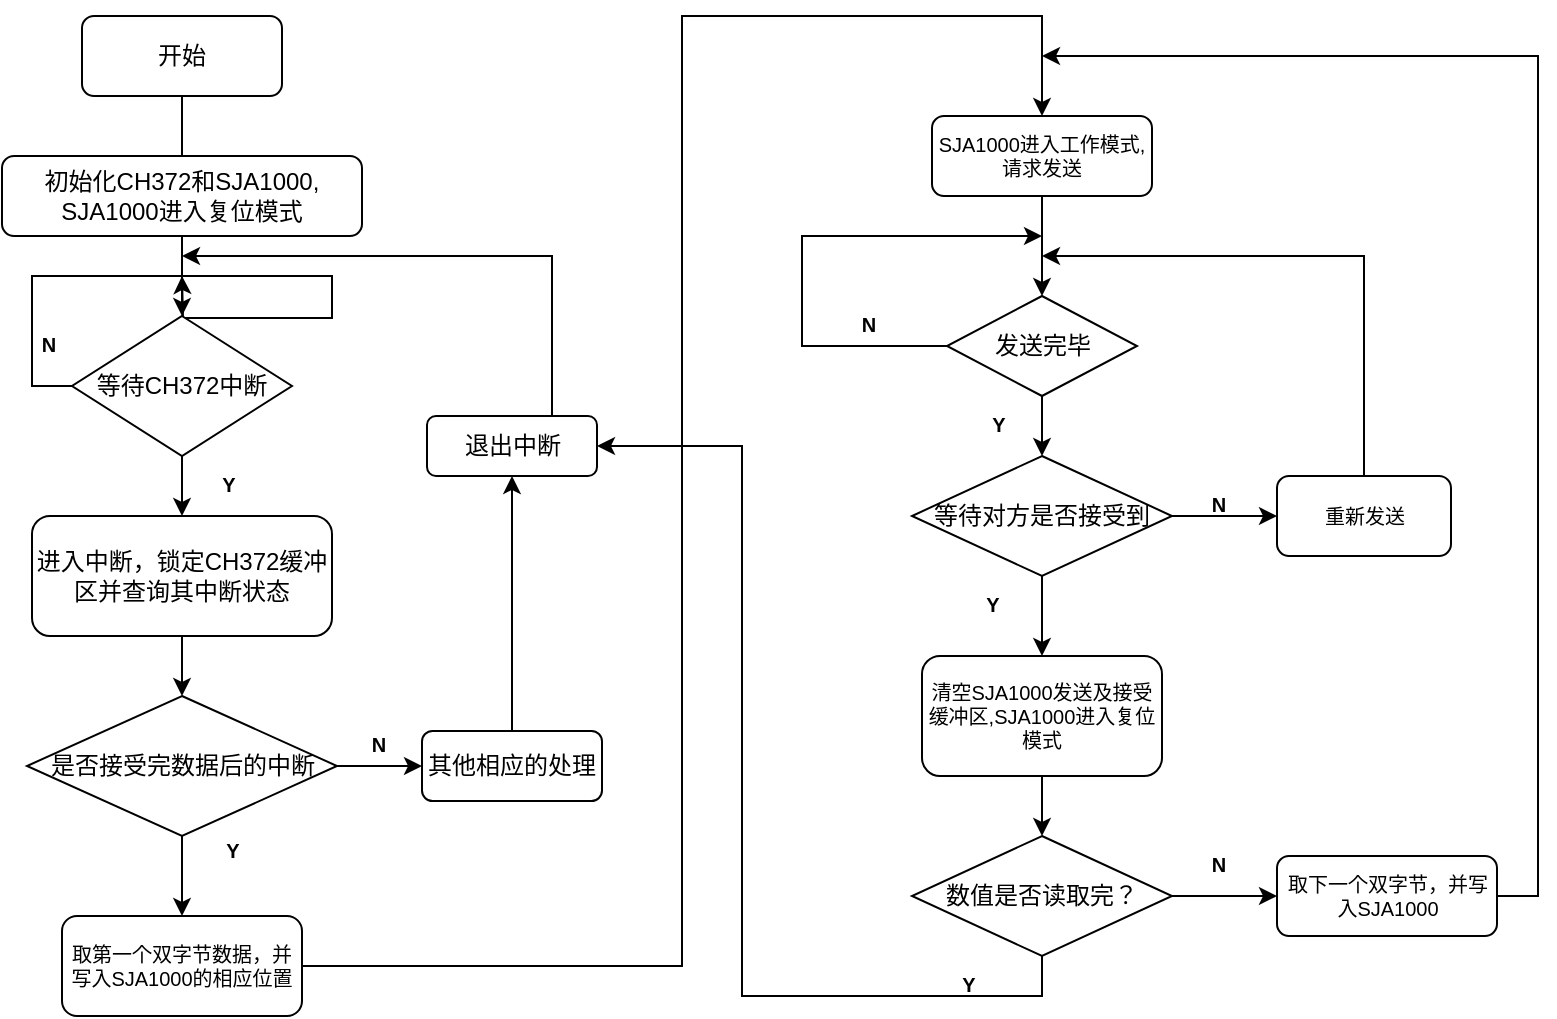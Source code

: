 <mxfile version="16.0.3" type="github">
  <diagram id="qHXF3pWEWNpUPseSAIZG" name="Page-1">
    <mxGraphModel dx="1191" dy="657" grid="1" gridSize="10" guides="1" tooltips="1" connect="1" arrows="1" fold="1" page="1" pageScale="1" pageWidth="1169" pageHeight="1654" math="0" shadow="0">
      <root>
        <mxCell id="0" />
        <mxCell id="1" parent="0" />
        <mxCell id="_iQYgO6K-9xI_DNpRnXB-9" value="" style="edgeStyle=orthogonalEdgeStyle;rounded=0;orthogonalLoop=1;jettySize=auto;html=1;" edge="1" parent="1" source="_iQYgO6K-9xI_DNpRnXB-1" target="_iQYgO6K-9xI_DNpRnXB-3">
          <mxGeometry relative="1" as="geometry" />
        </mxCell>
        <mxCell id="_iQYgO6K-9xI_DNpRnXB-1" value="开始" style="rounded=1;whiteSpace=wrap;html=1;" vertex="1" parent="1">
          <mxGeometry x="110" y="10" width="100" height="40" as="geometry" />
        </mxCell>
        <mxCell id="_iQYgO6K-9xI_DNpRnXB-2" value="初始化CH372和SJA1000,&lt;br&gt;SJA1000进入复位模式" style="rounded=1;whiteSpace=wrap;html=1;" vertex="1" parent="1">
          <mxGeometry x="70" y="80" width="180" height="40" as="geometry" />
        </mxCell>
        <mxCell id="_iQYgO6K-9xI_DNpRnXB-10" value="" style="edgeStyle=orthogonalEdgeStyle;rounded=0;orthogonalLoop=1;jettySize=auto;html=1;" edge="1" parent="1" source="_iQYgO6K-9xI_DNpRnXB-3" target="_iQYgO6K-9xI_DNpRnXB-4">
          <mxGeometry relative="1" as="geometry" />
        </mxCell>
        <mxCell id="_iQYgO6K-9xI_DNpRnXB-17" style="edgeStyle=orthogonalEdgeStyle;rounded=0;orthogonalLoop=1;jettySize=auto;html=1;exitX=0;exitY=0.5;exitDx=0;exitDy=0;fontSize=10;" edge="1" parent="1" source="_iQYgO6K-9xI_DNpRnXB-3">
          <mxGeometry relative="1" as="geometry">
            <mxPoint x="160" y="140" as="targetPoint" />
          </mxGeometry>
        </mxCell>
        <mxCell id="_iQYgO6K-9xI_DNpRnXB-3" value="等待CH372中断" style="rhombus;whiteSpace=wrap;html=1;" vertex="1" parent="1">
          <mxGeometry x="105" y="160" width="110" height="70" as="geometry" />
        </mxCell>
        <mxCell id="_iQYgO6K-9xI_DNpRnXB-11" value="" style="edgeStyle=orthogonalEdgeStyle;rounded=0;orthogonalLoop=1;jettySize=auto;html=1;" edge="1" parent="1" source="_iQYgO6K-9xI_DNpRnXB-4" target="_iQYgO6K-9xI_DNpRnXB-5">
          <mxGeometry relative="1" as="geometry" />
        </mxCell>
        <mxCell id="_iQYgO6K-9xI_DNpRnXB-4" value="进入中断，锁定CH372缓冲区并查询其中断状态" style="rounded=1;whiteSpace=wrap;html=1;" vertex="1" parent="1">
          <mxGeometry x="85" y="260" width="150" height="60" as="geometry" />
        </mxCell>
        <mxCell id="_iQYgO6K-9xI_DNpRnXB-12" value="" style="edgeStyle=orthogonalEdgeStyle;rounded=0;orthogonalLoop=1;jettySize=auto;html=1;" edge="1" parent="1" source="_iQYgO6K-9xI_DNpRnXB-5" target="_iQYgO6K-9xI_DNpRnXB-6">
          <mxGeometry relative="1" as="geometry" />
        </mxCell>
        <mxCell id="_iQYgO6K-9xI_DNpRnXB-22" style="edgeStyle=orthogonalEdgeStyle;rounded=0;orthogonalLoop=1;jettySize=auto;html=1;exitX=0.5;exitY=1;exitDx=0;exitDy=0;fontSize=10;" edge="1" parent="1" source="_iQYgO6K-9xI_DNpRnXB-5" target="_iQYgO6K-9xI_DNpRnXB-21">
          <mxGeometry relative="1" as="geometry" />
        </mxCell>
        <mxCell id="_iQYgO6K-9xI_DNpRnXB-5" value="是否接受完数据后的中断" style="rhombus;whiteSpace=wrap;html=1;" vertex="1" parent="1">
          <mxGeometry x="82.5" y="350" width="155" height="70" as="geometry" />
        </mxCell>
        <mxCell id="_iQYgO6K-9xI_DNpRnXB-13" value="" style="edgeStyle=orthogonalEdgeStyle;rounded=0;orthogonalLoop=1;jettySize=auto;html=1;" edge="1" parent="1" source="_iQYgO6K-9xI_DNpRnXB-6" target="_iQYgO6K-9xI_DNpRnXB-8">
          <mxGeometry relative="1" as="geometry" />
        </mxCell>
        <mxCell id="_iQYgO6K-9xI_DNpRnXB-6" value="其他相应的处理" style="rounded=1;whiteSpace=wrap;html=1;" vertex="1" parent="1">
          <mxGeometry x="280" y="367.5" width="90" height="35" as="geometry" />
        </mxCell>
        <mxCell id="_iQYgO6K-9xI_DNpRnXB-14" style="edgeStyle=orthogonalEdgeStyle;rounded=0;orthogonalLoop=1;jettySize=auto;html=1;" edge="1" parent="1" source="_iQYgO6K-9xI_DNpRnXB-8">
          <mxGeometry relative="1" as="geometry">
            <mxPoint x="160" y="130" as="targetPoint" />
            <Array as="points">
              <mxPoint x="345" y="130" />
            </Array>
          </mxGeometry>
        </mxCell>
        <mxCell id="_iQYgO6K-9xI_DNpRnXB-8" value="退出中断" style="rounded=1;whiteSpace=wrap;html=1;" vertex="1" parent="1">
          <mxGeometry x="282.5" y="210" width="85" height="30" as="geometry" />
        </mxCell>
        <mxCell id="_iQYgO6K-9xI_DNpRnXB-16" value="&lt;font style=&quot;font-size: 10px&quot;&gt;N&lt;/font&gt;" style="text;strokeColor=none;fillColor=none;html=1;fontSize=24;fontStyle=1;verticalAlign=middle;align=center;" vertex="1" parent="1">
          <mxGeometry x="235" y="360" width="45" height="20" as="geometry" />
        </mxCell>
        <mxCell id="_iQYgO6K-9xI_DNpRnXB-18" value="&lt;font style=&quot;font-size: 10px&quot;&gt;N&lt;/font&gt;" style="text;strokeColor=none;fillColor=none;html=1;fontSize=24;fontStyle=1;verticalAlign=middle;align=center;" vertex="1" parent="1">
          <mxGeometry x="70" y="160" width="45" height="20" as="geometry" />
        </mxCell>
        <mxCell id="_iQYgO6K-9xI_DNpRnXB-19" value="&lt;span style=&quot;font-size: 10px&quot;&gt;Y&lt;/span&gt;" style="text;strokeColor=none;fillColor=none;html=1;fontSize=24;fontStyle=1;verticalAlign=middle;align=center;" vertex="1" parent="1">
          <mxGeometry x="160" y="230" width="45" height="20" as="geometry" />
        </mxCell>
        <mxCell id="_iQYgO6K-9xI_DNpRnXB-20" value="&lt;span style=&quot;font-size: 10px&quot;&gt;Y&lt;/span&gt;" style="text;strokeColor=none;fillColor=none;html=1;fontSize=24;fontStyle=1;verticalAlign=middle;align=center;" vertex="1" parent="1">
          <mxGeometry x="162.5" y="412.5" width="45" height="20" as="geometry" />
        </mxCell>
        <mxCell id="_iQYgO6K-9xI_DNpRnXB-29" value="" style="edgeStyle=orthogonalEdgeStyle;rounded=0;orthogonalLoop=1;jettySize=auto;html=1;fontSize=10;entryX=0.5;entryY=0;entryDx=0;entryDy=0;" edge="1" parent="1" source="_iQYgO6K-9xI_DNpRnXB-21" target="_iQYgO6K-9xI_DNpRnXB-23">
          <mxGeometry relative="1" as="geometry">
            <Array as="points">
              <mxPoint x="410" y="485" />
              <mxPoint x="410" y="10" />
              <mxPoint x="590" y="10" />
            </Array>
          </mxGeometry>
        </mxCell>
        <mxCell id="_iQYgO6K-9xI_DNpRnXB-21" value="取第一个双字节数据，并写入SJA1000的相应位置" style="rounded=1;whiteSpace=wrap;html=1;fontSize=10;" vertex="1" parent="1">
          <mxGeometry x="100" y="460" width="120" height="50" as="geometry" />
        </mxCell>
        <mxCell id="_iQYgO6K-9xI_DNpRnXB-49" style="edgeStyle=orthogonalEdgeStyle;rounded=0;orthogonalLoop=1;jettySize=auto;html=1;exitX=0.5;exitY=1;exitDx=0;exitDy=0;entryX=0.5;entryY=0;entryDx=0;entryDy=0;fontSize=10;" edge="1" parent="1" source="_iQYgO6K-9xI_DNpRnXB-23" target="_iQYgO6K-9xI_DNpRnXB-24">
          <mxGeometry relative="1" as="geometry" />
        </mxCell>
        <mxCell id="_iQYgO6K-9xI_DNpRnXB-23" value="SJA1000进入工作模式,请求发送" style="rounded=1;whiteSpace=wrap;html=1;fontSize=10;" vertex="1" parent="1">
          <mxGeometry x="535" y="60" width="110" height="40" as="geometry" />
        </mxCell>
        <mxCell id="_iQYgO6K-9xI_DNpRnXB-30" value="" style="edgeStyle=orthogonalEdgeStyle;rounded=0;orthogonalLoop=1;jettySize=auto;html=1;fontSize=10;" edge="1" parent="1" source="_iQYgO6K-9xI_DNpRnXB-24" target="_iQYgO6K-9xI_DNpRnXB-25">
          <mxGeometry relative="1" as="geometry" />
        </mxCell>
        <mxCell id="_iQYgO6K-9xI_DNpRnXB-32" style="edgeStyle=orthogonalEdgeStyle;rounded=0;orthogonalLoop=1;jettySize=auto;html=1;exitX=0;exitY=0.5;exitDx=0;exitDy=0;fontSize=10;" edge="1" parent="1" source="_iQYgO6K-9xI_DNpRnXB-24">
          <mxGeometry relative="1" as="geometry">
            <mxPoint x="590" y="120" as="targetPoint" />
            <Array as="points">
              <mxPoint x="470" y="175" />
              <mxPoint x="470" y="120" />
              <mxPoint x="590" y="120" />
            </Array>
          </mxGeometry>
        </mxCell>
        <mxCell id="_iQYgO6K-9xI_DNpRnXB-24" value="发送完毕" style="rhombus;whiteSpace=wrap;html=1;" vertex="1" parent="1">
          <mxGeometry x="542.5" y="150" width="95" height="50" as="geometry" />
        </mxCell>
        <mxCell id="_iQYgO6K-9xI_DNpRnXB-31" value="" style="edgeStyle=orthogonalEdgeStyle;rounded=0;orthogonalLoop=1;jettySize=auto;html=1;fontSize=10;" edge="1" parent="1" source="_iQYgO6K-9xI_DNpRnXB-25" target="_iQYgO6K-9xI_DNpRnXB-26">
          <mxGeometry relative="1" as="geometry" />
        </mxCell>
        <mxCell id="_iQYgO6K-9xI_DNpRnXB-37" style="edgeStyle=orthogonalEdgeStyle;rounded=0;orthogonalLoop=1;jettySize=auto;html=1;exitX=1;exitY=0.5;exitDx=0;exitDy=0;entryX=0;entryY=0.5;entryDx=0;entryDy=0;fontSize=10;" edge="1" parent="1" source="_iQYgO6K-9xI_DNpRnXB-25" target="_iQYgO6K-9xI_DNpRnXB-36">
          <mxGeometry relative="1" as="geometry" />
        </mxCell>
        <mxCell id="_iQYgO6K-9xI_DNpRnXB-25" value="等待对方是否接受到" style="rhombus;whiteSpace=wrap;html=1;" vertex="1" parent="1">
          <mxGeometry x="525" y="230" width="130" height="60" as="geometry" />
        </mxCell>
        <mxCell id="_iQYgO6K-9xI_DNpRnXB-41" style="edgeStyle=orthogonalEdgeStyle;rounded=0;orthogonalLoop=1;jettySize=auto;html=1;exitX=0.5;exitY=1;exitDx=0;exitDy=0;entryX=0.5;entryY=0;entryDx=0;entryDy=0;fontSize=10;" edge="1" parent="1" source="_iQYgO6K-9xI_DNpRnXB-26" target="_iQYgO6K-9xI_DNpRnXB-27">
          <mxGeometry relative="1" as="geometry" />
        </mxCell>
        <mxCell id="_iQYgO6K-9xI_DNpRnXB-26" value="清空SJA1000发送及接受缓冲区,SJA1000进入复位模式" style="rounded=1;whiteSpace=wrap;html=1;fontSize=10;" vertex="1" parent="1">
          <mxGeometry x="530" y="330" width="120" height="60" as="geometry" />
        </mxCell>
        <mxCell id="_iQYgO6K-9xI_DNpRnXB-42" style="edgeStyle=orthogonalEdgeStyle;rounded=0;orthogonalLoop=1;jettySize=auto;html=1;exitX=1;exitY=0.5;exitDx=0;exitDy=0;entryX=0;entryY=0.5;entryDx=0;entryDy=0;fontSize=10;" edge="1" parent="1" source="_iQYgO6K-9xI_DNpRnXB-27" target="_iQYgO6K-9xI_DNpRnXB-28">
          <mxGeometry relative="1" as="geometry" />
        </mxCell>
        <mxCell id="_iQYgO6K-9xI_DNpRnXB-46" style="edgeStyle=orthogonalEdgeStyle;rounded=0;orthogonalLoop=1;jettySize=auto;html=1;exitX=0.5;exitY=1;exitDx=0;exitDy=0;fontSize=10;entryX=1;entryY=0.5;entryDx=0;entryDy=0;" edge="1" parent="1" source="_iQYgO6K-9xI_DNpRnXB-27" target="_iQYgO6K-9xI_DNpRnXB-8">
          <mxGeometry relative="1" as="geometry">
            <mxPoint x="490" y="280" as="targetPoint" />
            <Array as="points">
              <mxPoint x="590" y="500" />
              <mxPoint x="440" y="500" />
              <mxPoint x="440" y="225" />
            </Array>
          </mxGeometry>
        </mxCell>
        <mxCell id="_iQYgO6K-9xI_DNpRnXB-27" value="数值是否读取完？" style="rhombus;whiteSpace=wrap;html=1;" vertex="1" parent="1">
          <mxGeometry x="525" y="420" width="130" height="60" as="geometry" />
        </mxCell>
        <mxCell id="_iQYgO6K-9xI_DNpRnXB-44" style="edgeStyle=orthogonalEdgeStyle;rounded=0;orthogonalLoop=1;jettySize=auto;html=1;exitX=1;exitY=0.5;exitDx=0;exitDy=0;fontSize=10;" edge="1" parent="1" source="_iQYgO6K-9xI_DNpRnXB-28">
          <mxGeometry relative="1" as="geometry">
            <mxPoint x="590" y="30" as="targetPoint" />
            <Array as="points">
              <mxPoint x="838" y="450" />
              <mxPoint x="838" y="30" />
            </Array>
          </mxGeometry>
        </mxCell>
        <mxCell id="_iQYgO6K-9xI_DNpRnXB-28" value="取下一个双字节，并写入SJA1000" style="rounded=1;whiteSpace=wrap;html=1;fontSize=10;" vertex="1" parent="1">
          <mxGeometry x="707.5" y="430" width="110" height="40" as="geometry" />
        </mxCell>
        <mxCell id="_iQYgO6K-9xI_DNpRnXB-33" value="&lt;font style=&quot;font-size: 10px&quot;&gt;N&lt;/font&gt;" style="text;strokeColor=none;fillColor=none;html=1;fontSize=24;fontStyle=1;verticalAlign=middle;align=center;" vertex="1" parent="1">
          <mxGeometry x="480" y="150" width="45" height="20" as="geometry" />
        </mxCell>
        <mxCell id="_iQYgO6K-9xI_DNpRnXB-35" value="&lt;span style=&quot;font-size: 10px&quot;&gt;Y&lt;/span&gt;" style="text;strokeColor=none;fillColor=none;html=1;fontSize=24;fontStyle=1;verticalAlign=middle;align=center;" vertex="1" parent="1">
          <mxGeometry x="545" y="200" width="45" height="20" as="geometry" />
        </mxCell>
        <mxCell id="_iQYgO6K-9xI_DNpRnXB-39" style="edgeStyle=orthogonalEdgeStyle;rounded=0;orthogonalLoop=1;jettySize=auto;html=1;exitX=0.5;exitY=0;exitDx=0;exitDy=0;fontSize=10;" edge="1" parent="1" source="_iQYgO6K-9xI_DNpRnXB-36">
          <mxGeometry relative="1" as="geometry">
            <mxPoint x="590" y="130" as="targetPoint" />
            <Array as="points">
              <mxPoint x="751" y="130" />
            </Array>
          </mxGeometry>
        </mxCell>
        <mxCell id="_iQYgO6K-9xI_DNpRnXB-36" value="重新发送" style="rounded=1;whiteSpace=wrap;html=1;fontSize=10;" vertex="1" parent="1">
          <mxGeometry x="707.5" y="240" width="87" height="40" as="geometry" />
        </mxCell>
        <mxCell id="_iQYgO6K-9xI_DNpRnXB-38" value="&lt;font style=&quot;font-size: 10px&quot;&gt;N&lt;/font&gt;" style="text;strokeColor=none;fillColor=none;html=1;fontSize=24;fontStyle=1;verticalAlign=middle;align=center;" vertex="1" parent="1">
          <mxGeometry x="655" y="240" width="45" height="20" as="geometry" />
        </mxCell>
        <mxCell id="_iQYgO6K-9xI_DNpRnXB-40" value="&lt;span style=&quot;font-size: 10px&quot;&gt;Y&lt;/span&gt;" style="text;strokeColor=none;fillColor=none;html=1;fontSize=24;fontStyle=1;verticalAlign=middle;align=center;" vertex="1" parent="1">
          <mxGeometry x="542.5" y="290" width="45" height="20" as="geometry" />
        </mxCell>
        <mxCell id="_iQYgO6K-9xI_DNpRnXB-43" value="&lt;font style=&quot;font-size: 10px&quot;&gt;N&lt;/font&gt;" style="text;strokeColor=none;fillColor=none;html=1;fontSize=24;fontStyle=1;verticalAlign=middle;align=center;" vertex="1" parent="1">
          <mxGeometry x="655" y="420" width="45" height="20" as="geometry" />
        </mxCell>
        <mxCell id="_iQYgO6K-9xI_DNpRnXB-45" value="&lt;span style=&quot;font-size: 10px&quot;&gt;Y&lt;/span&gt;" style="text;strokeColor=none;fillColor=none;html=1;fontSize=24;fontStyle=1;verticalAlign=middle;align=center;" vertex="1" parent="1">
          <mxGeometry x="530" y="480" width="45" height="20" as="geometry" />
        </mxCell>
      </root>
    </mxGraphModel>
  </diagram>
</mxfile>
